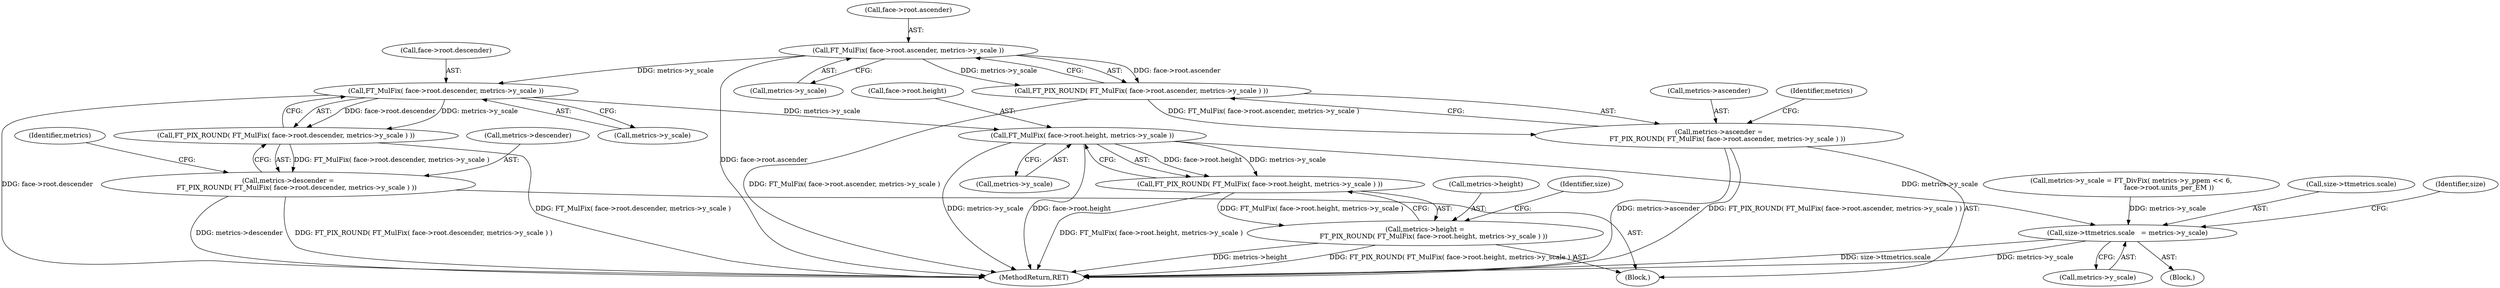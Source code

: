 digraph "0_savannah_e6699596af5c5d6f0ae0ea06e19df87dce088df8@pointer" {
"1000155" [label="(Call,FT_MulFix( face->root.ascender, metrics->y_scale ))"];
"1000154" [label="(Call,FT_PIX_ROUND( FT_MulFix( face->root.ascender, metrics->y_scale ) ))"];
"1000150" [label="(Call,metrics->ascender =\n        FT_PIX_ROUND( FT_MulFix( face->root.ascender, metrics->y_scale ) ))"];
"1000169" [label="(Call,FT_MulFix( face->root.descender, metrics->y_scale ))"];
"1000168" [label="(Call,FT_PIX_ROUND( FT_MulFix( face->root.descender, metrics->y_scale ) ))"];
"1000164" [label="(Call,metrics->descender =\n        FT_PIX_ROUND( FT_MulFix( face->root.descender, metrics->y_scale ) ))"];
"1000183" [label="(Call,FT_MulFix( face->root.height, metrics->y_scale ))"];
"1000182" [label="(Call,FT_PIX_ROUND( FT_MulFix( face->root.height, metrics->y_scale ) ))"];
"1000178" [label="(Call,metrics->height =\n        FT_PIX_ROUND( FT_MulFix( face->root.height, metrics->y_scale ) ))"];
"1000305" [label="(Call,size->ttmetrics.scale   = metrics->y_scale)"];
"1000183" [label="(Call,FT_MulFix( face->root.height, metrics->y_scale ))"];
"1000155" [label="(Call,FT_MulFix( face->root.ascender, metrics->y_scale ))"];
"1000169" [label="(Call,FT_MulFix( face->root.descender, metrics->y_scale ))"];
"1000178" [label="(Call,metrics->height =\n        FT_PIX_ROUND( FT_MulFix( face->root.height, metrics->y_scale ) ))"];
"1000351" [label="(MethodReturn,RET)"];
"1000161" [label="(Call,metrics->y_scale)"];
"1000180" [label="(Identifier,metrics)"];
"1000149" [label="(Block,)"];
"1000151" [label="(Call,metrics->ascender)"];
"1000164" [label="(Call,metrics->descender =\n        FT_PIX_ROUND( FT_MulFix( face->root.descender, metrics->y_scale ) ))"];
"1000175" [label="(Call,metrics->y_scale)"];
"1000305" [label="(Call,size->ttmetrics.scale   = metrics->y_scale)"];
"1000189" [label="(Call,metrics->y_scale)"];
"1000166" [label="(Identifier,metrics)"];
"1000184" [label="(Call,face->root.height)"];
"1000150" [label="(Call,metrics->ascender =\n        FT_PIX_ROUND( FT_MulFix( face->root.ascender, metrics->y_scale ) ))"];
"1000179" [label="(Call,metrics->height)"];
"1000165" [label="(Call,metrics->descender)"];
"1000227" [label="(Call,metrics->y_scale = FT_DivFix( metrics->y_ppem << 6,\n                                    face->root.units_per_EM ))"];
"1000170" [label="(Call,face->root.descender)"];
"1000195" [label="(Identifier,size)"];
"1000168" [label="(Call,FT_PIX_ROUND( FT_MulFix( face->root.descender, metrics->y_scale ) ))"];
"1000304" [label="(Block,)"];
"1000182" [label="(Call,FT_PIX_ROUND( FT_MulFix( face->root.height, metrics->y_scale ) ))"];
"1000306" [label="(Call,size->ttmetrics.scale)"];
"1000156" [label="(Call,face->root.ascender)"];
"1000317" [label="(Identifier,size)"];
"1000154" [label="(Call,FT_PIX_ROUND( FT_MulFix( face->root.ascender, metrics->y_scale ) ))"];
"1000311" [label="(Call,metrics->y_scale)"];
"1000155" -> "1000154"  [label="AST: "];
"1000155" -> "1000161"  [label="CFG: "];
"1000156" -> "1000155"  [label="AST: "];
"1000161" -> "1000155"  [label="AST: "];
"1000154" -> "1000155"  [label="CFG: "];
"1000155" -> "1000351"  [label="DDG: face->root.ascender"];
"1000155" -> "1000154"  [label="DDG: face->root.ascender"];
"1000155" -> "1000154"  [label="DDG: metrics->y_scale"];
"1000155" -> "1000169"  [label="DDG: metrics->y_scale"];
"1000154" -> "1000150"  [label="AST: "];
"1000150" -> "1000154"  [label="CFG: "];
"1000154" -> "1000351"  [label="DDG: FT_MulFix( face->root.ascender, metrics->y_scale )"];
"1000154" -> "1000150"  [label="DDG: FT_MulFix( face->root.ascender, metrics->y_scale )"];
"1000150" -> "1000149"  [label="AST: "];
"1000151" -> "1000150"  [label="AST: "];
"1000166" -> "1000150"  [label="CFG: "];
"1000150" -> "1000351"  [label="DDG: metrics->ascender"];
"1000150" -> "1000351"  [label="DDG: FT_PIX_ROUND( FT_MulFix( face->root.ascender, metrics->y_scale ) )"];
"1000169" -> "1000168"  [label="AST: "];
"1000169" -> "1000175"  [label="CFG: "];
"1000170" -> "1000169"  [label="AST: "];
"1000175" -> "1000169"  [label="AST: "];
"1000168" -> "1000169"  [label="CFG: "];
"1000169" -> "1000351"  [label="DDG: face->root.descender"];
"1000169" -> "1000168"  [label="DDG: face->root.descender"];
"1000169" -> "1000168"  [label="DDG: metrics->y_scale"];
"1000169" -> "1000183"  [label="DDG: metrics->y_scale"];
"1000168" -> "1000164"  [label="AST: "];
"1000164" -> "1000168"  [label="CFG: "];
"1000168" -> "1000351"  [label="DDG: FT_MulFix( face->root.descender, metrics->y_scale )"];
"1000168" -> "1000164"  [label="DDG: FT_MulFix( face->root.descender, metrics->y_scale )"];
"1000164" -> "1000149"  [label="AST: "];
"1000165" -> "1000164"  [label="AST: "];
"1000180" -> "1000164"  [label="CFG: "];
"1000164" -> "1000351"  [label="DDG: FT_PIX_ROUND( FT_MulFix( face->root.descender, metrics->y_scale ) )"];
"1000164" -> "1000351"  [label="DDG: metrics->descender"];
"1000183" -> "1000182"  [label="AST: "];
"1000183" -> "1000189"  [label="CFG: "];
"1000184" -> "1000183"  [label="AST: "];
"1000189" -> "1000183"  [label="AST: "];
"1000182" -> "1000183"  [label="CFG: "];
"1000183" -> "1000351"  [label="DDG: metrics->y_scale"];
"1000183" -> "1000351"  [label="DDG: face->root.height"];
"1000183" -> "1000182"  [label="DDG: face->root.height"];
"1000183" -> "1000182"  [label="DDG: metrics->y_scale"];
"1000183" -> "1000305"  [label="DDG: metrics->y_scale"];
"1000182" -> "1000178"  [label="AST: "];
"1000178" -> "1000182"  [label="CFG: "];
"1000182" -> "1000351"  [label="DDG: FT_MulFix( face->root.height, metrics->y_scale )"];
"1000182" -> "1000178"  [label="DDG: FT_MulFix( face->root.height, metrics->y_scale )"];
"1000178" -> "1000149"  [label="AST: "];
"1000179" -> "1000178"  [label="AST: "];
"1000195" -> "1000178"  [label="CFG: "];
"1000178" -> "1000351"  [label="DDG: metrics->height"];
"1000178" -> "1000351"  [label="DDG: FT_PIX_ROUND( FT_MulFix( face->root.height, metrics->y_scale ) )"];
"1000305" -> "1000304"  [label="AST: "];
"1000305" -> "1000311"  [label="CFG: "];
"1000306" -> "1000305"  [label="AST: "];
"1000311" -> "1000305"  [label="AST: "];
"1000317" -> "1000305"  [label="CFG: "];
"1000305" -> "1000351"  [label="DDG: size->ttmetrics.scale"];
"1000305" -> "1000351"  [label="DDG: metrics->y_scale"];
"1000227" -> "1000305"  [label="DDG: metrics->y_scale"];
}
